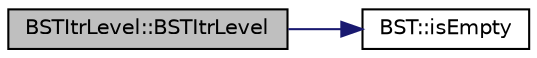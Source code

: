 digraph "BSTItrLevel::BSTItrLevel"
{
 // LATEX_PDF_SIZE
  edge [fontname="Helvetica",fontsize="10",labelfontname="Helvetica",labelfontsize="10"];
  node [fontname="Helvetica",fontsize="10",shape=record];
  rankdir="LR";
  Node1 [label="BSTItrLevel::BSTItrLevel",height=0.2,width=0.4,color="black", fillcolor="grey75", style="filled", fontcolor="black",tooltip=" "];
  Node1 -> Node2 [color="midnightblue",fontsize="10",style="solid",fontname="Helvetica"];
  Node2 [label="BST::isEmpty",height=0.2,width=0.4,color="black", fillcolor="white", style="filled",URL="$class_b_s_t.html#a10fd737b2be62437023407fdc123f728",tooltip=" "];
}

